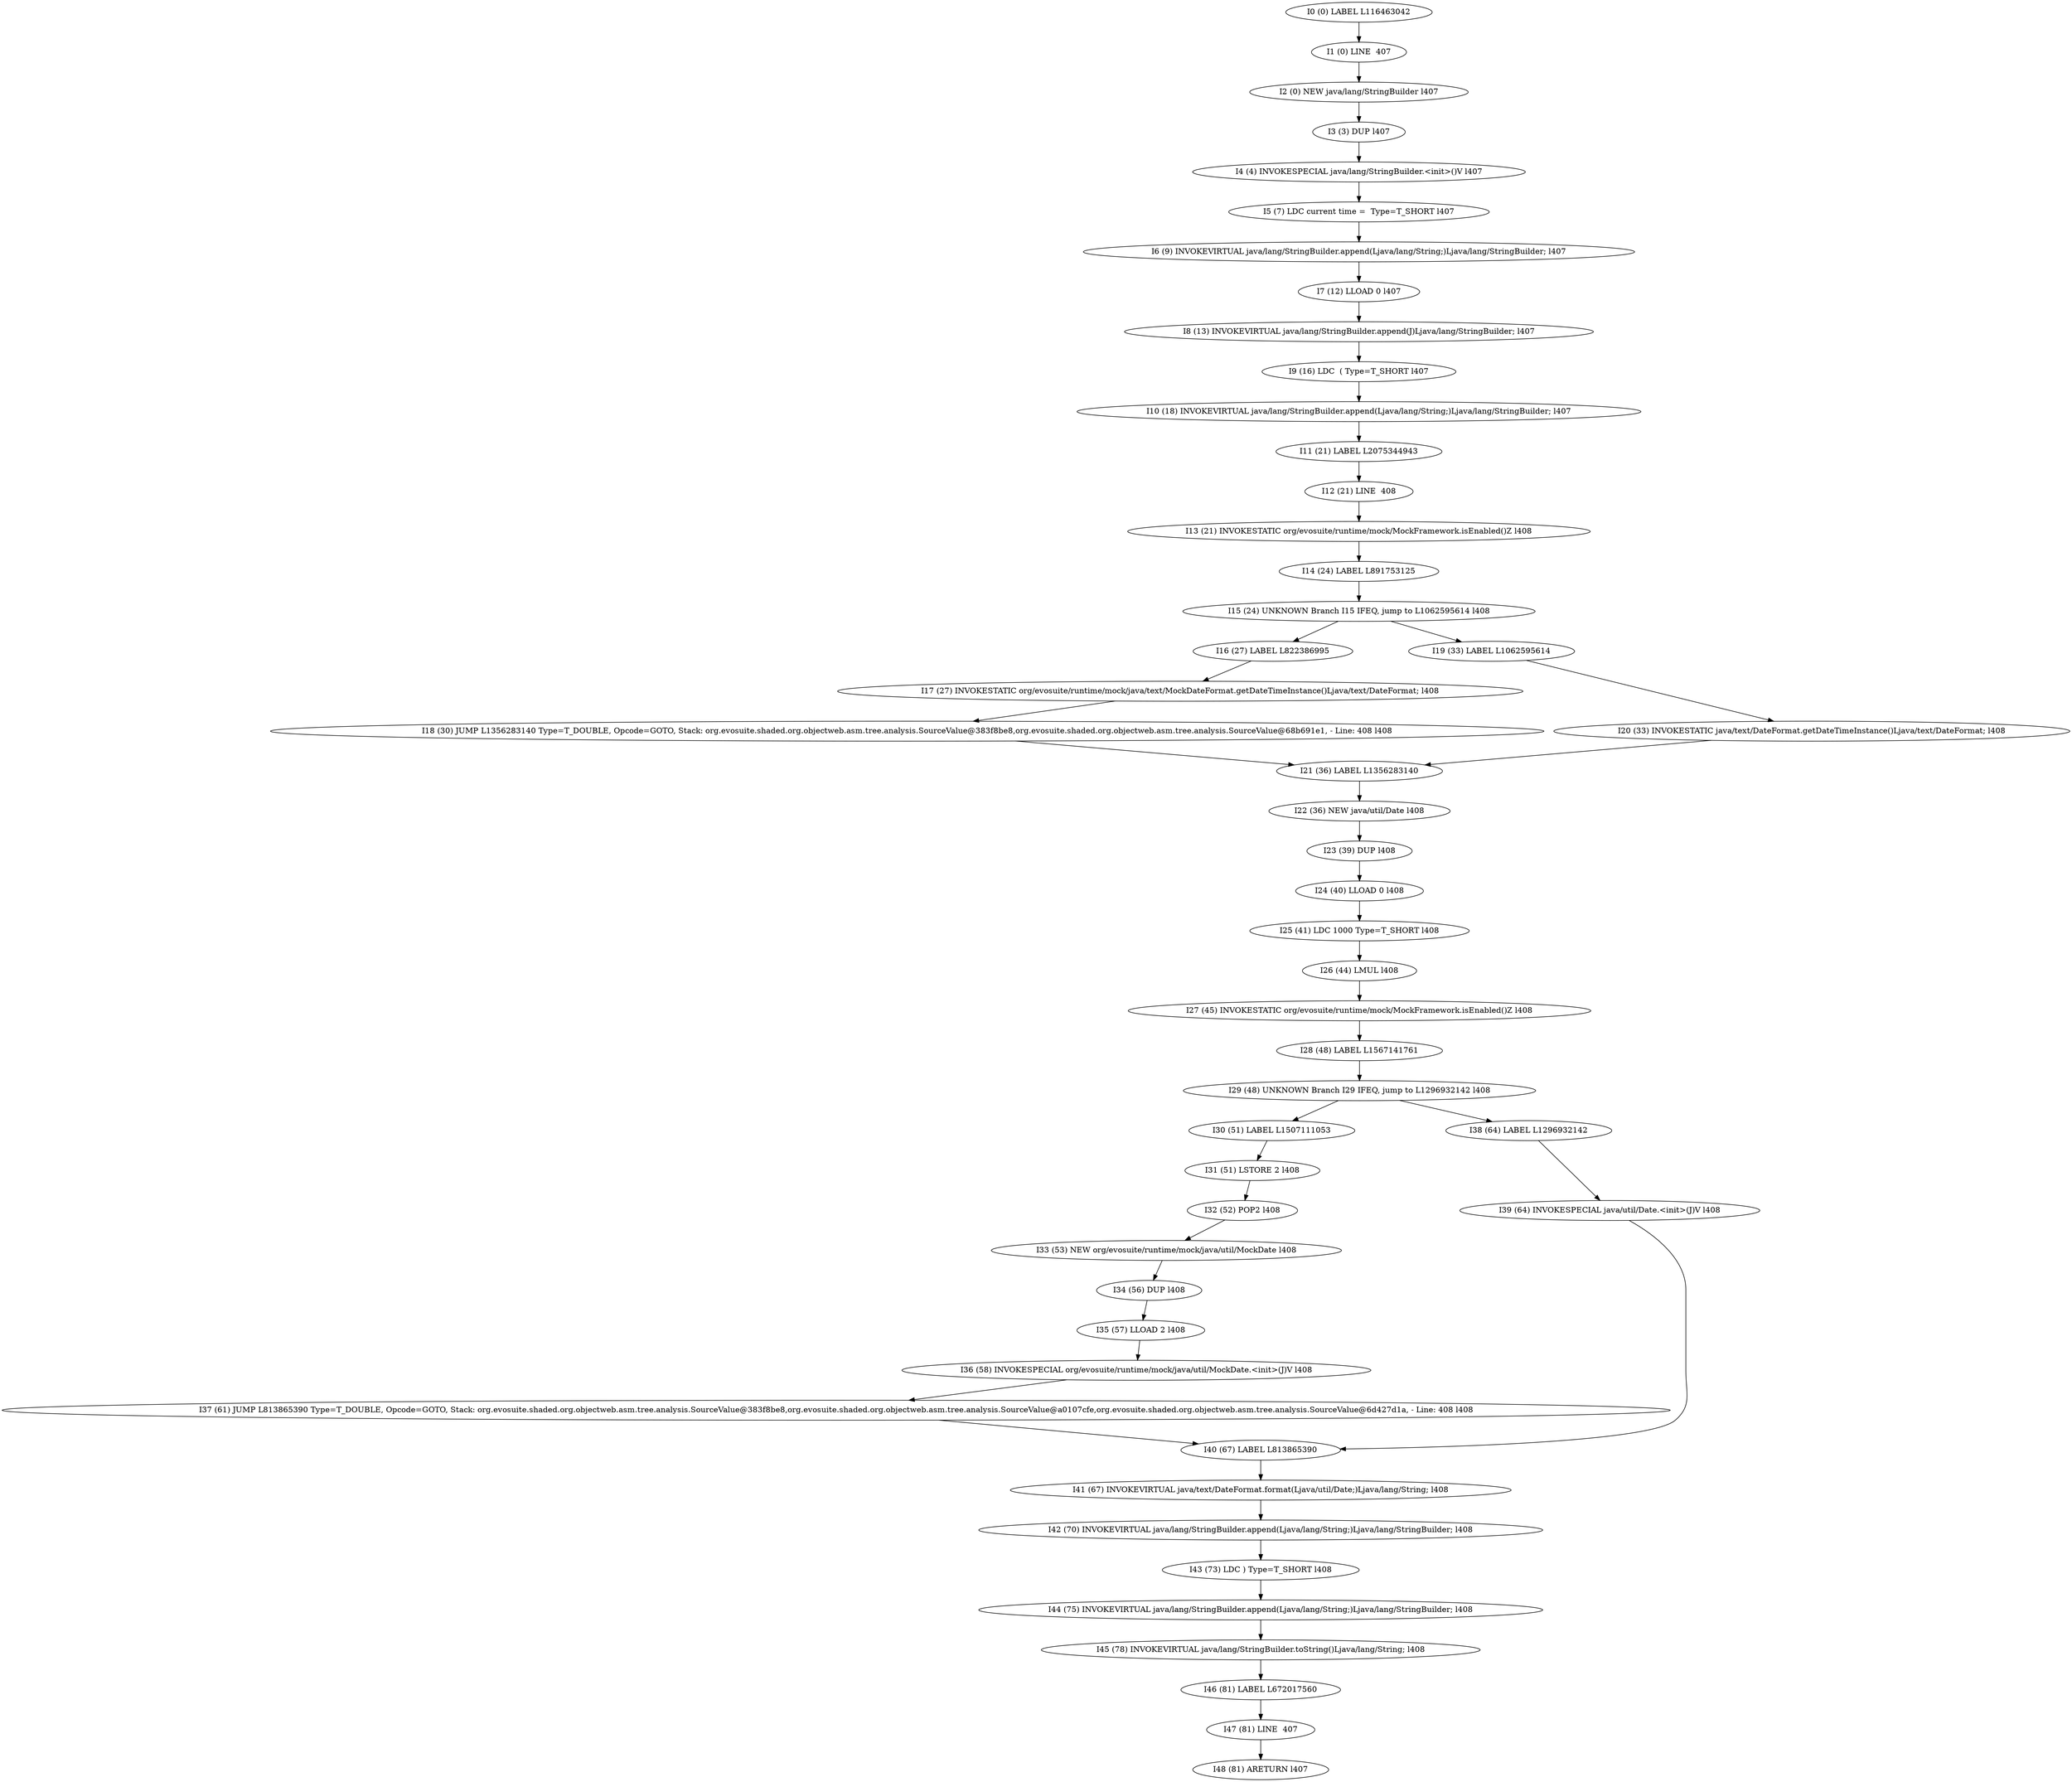 digraph G {
  1 [ label="I0 (0) LABEL L116463042" ];
  2 [ label="I1 (0) LINE  407" ];
  3 [ label="I2 (0) NEW java/lang/StringBuilder l407" ];
  4 [ label="I3 (3) DUP l407" ];
  5 [ label="I4 (4) INVOKESPECIAL java/lang/StringBuilder.<init>()V l407" ];
  6 [ label="I5 (7) LDC current time =  Type=T_SHORT l407" ];
  7 [ label="I6 (9) INVOKEVIRTUAL java/lang/StringBuilder.append(Ljava/lang/String;)Ljava/lang/StringBuilder; l407" ];
  8 [ label="I7 (12) LLOAD 0 l407" ];
  9 [ label="I8 (13) INVOKEVIRTUAL java/lang/StringBuilder.append(J)Ljava/lang/StringBuilder; l407" ];
  10 [ label="I9 (16) LDC  ( Type=T_SHORT l407" ];
  11 [ label="I10 (18) INVOKEVIRTUAL java/lang/StringBuilder.append(Ljava/lang/String;)Ljava/lang/StringBuilder; l407" ];
  12 [ label="I11 (21) LABEL L2075344943" ];
  13 [ label="I12 (21) LINE  408" ];
  14 [ label="I13 (21) INVOKESTATIC org/evosuite/runtime/mock/MockFramework.isEnabled()Z l408" ];
  15 [ label="I14 (24) LABEL L891753125" ];
  16 [ label="I15 (24) UNKNOWN Branch I15 IFEQ, jump to L1062595614 l408" ];
  17 [ label="I16 (27) LABEL L822386995" ];
  18 [ label="I17 (27) INVOKESTATIC org/evosuite/runtime/mock/java/text/MockDateFormat.getDateTimeInstance()Ljava/text/DateFormat; l408" ];
  19 [ label="I18 (30) JUMP L1356283140 Type=T_DOUBLE, Opcode=GOTO, Stack: org.evosuite.shaded.org.objectweb.asm.tree.analysis.SourceValue@383f8be8,org.evosuite.shaded.org.objectweb.asm.tree.analysis.SourceValue@68b691e1, - Line: 408 l408" ];
  20 [ label="I19 (33) LABEL L1062595614" ];
  21 [ label="I20 (33) INVOKESTATIC java/text/DateFormat.getDateTimeInstance()Ljava/text/DateFormat; l408" ];
  22 [ label="I21 (36) LABEL L1356283140" ];
  23 [ label="I22 (36) NEW java/util/Date l408" ];
  24 [ label="I23 (39) DUP l408" ];
  25 [ label="I24 (40) LLOAD 0 l408" ];
  26 [ label="I25 (41) LDC 1000 Type=T_SHORT l408" ];
  27 [ label="I26 (44) LMUL l408" ];
  28 [ label="I27 (45) INVOKESTATIC org/evosuite/runtime/mock/MockFramework.isEnabled()Z l408" ];
  29 [ label="I28 (48) LABEL L1567141761" ];
  30 [ label="I29 (48) UNKNOWN Branch I29 IFEQ, jump to L1296932142 l408" ];
  31 [ label="I30 (51) LABEL L1507111053" ];
  32 [ label="I31 (51) LSTORE 2 l408" ];
  33 [ label="I32 (52) POP2 l408" ];
  34 [ label="I33 (53) NEW org/evosuite/runtime/mock/java/util/MockDate l408" ];
  35 [ label="I34 (56) DUP l408" ];
  36 [ label="I35 (57) LLOAD 2 l408" ];
  37 [ label="I36 (58) INVOKESPECIAL org/evosuite/runtime/mock/java/util/MockDate.<init>(J)V l408" ];
  38 [ label="I37 (61) JUMP L813865390 Type=T_DOUBLE, Opcode=GOTO, Stack: org.evosuite.shaded.org.objectweb.asm.tree.analysis.SourceValue@383f8be8,org.evosuite.shaded.org.objectweb.asm.tree.analysis.SourceValue@a0107cfe,org.evosuite.shaded.org.objectweb.asm.tree.analysis.SourceValue@6d427d1a, - Line: 408 l408" ];
  39 [ label="I38 (64) LABEL L1296932142" ];
  40 [ label="I39 (64) INVOKESPECIAL java/util/Date.<init>(J)V l408" ];
  41 [ label="I40 (67) LABEL L813865390" ];
  42 [ label="I41 (67) INVOKEVIRTUAL java/text/DateFormat.format(Ljava/util/Date;)Ljava/lang/String; l408" ];
  43 [ label="I42 (70) INVOKEVIRTUAL java/lang/StringBuilder.append(Ljava/lang/String;)Ljava/lang/StringBuilder; l408" ];
  44 [ label="I43 (73) LDC ) Type=T_SHORT l408" ];
  45 [ label="I44 (75) INVOKEVIRTUAL java/lang/StringBuilder.append(Ljava/lang/String;)Ljava/lang/StringBuilder; l408" ];
  46 [ label="I45 (78) INVOKEVIRTUAL java/lang/StringBuilder.toString()Ljava/lang/String; l408" ];
  47 [ label="I46 (81) LABEL L672017560" ];
  48 [ label="I47 (81) LINE  407" ];
  49 [ label="I48 (81) ARETURN l407" ];
  1 -> 2 [ label="" ];
  2 -> 3 [ label="" ];
  3 -> 4 [ label="" ];
  4 -> 5 [ label="" ];
  5 -> 6 [ label="" ];
  6 -> 7 [ label="" ];
  7 -> 8 [ label="" ];
  8 -> 9 [ label="" ];
  9 -> 10 [ label="" ];
  10 -> 11 [ label="" ];
  11 -> 12 [ label="" ];
  12 -> 13 [ label="" ];
  13 -> 14 [ label="" ];
  14 -> 15 [ label="" ];
  15 -> 16 [ label="" ];
  16 -> 17 [ label="" ];
  16 -> 20 [ label="" ];
  20 -> 21 [ label="" ];
  21 -> 22 [ label="" ];
  22 -> 23 [ label="" ];
  23 -> 24 [ label="" ];
  24 -> 25 [ label="" ];
  25 -> 26 [ label="" ];
  26 -> 27 [ label="" ];
  27 -> 28 [ label="" ];
  28 -> 29 [ label="" ];
  29 -> 30 [ label="" ];
  30 -> 31 [ label="" ];
  30 -> 39 [ label="" ];
  39 -> 40 [ label="" ];
  40 -> 41 [ label="" ];
  41 -> 42 [ label="" ];
  42 -> 43 [ label="" ];
  43 -> 44 [ label="" ];
  44 -> 45 [ label="" ];
  45 -> 46 [ label="" ];
  46 -> 47 [ label="" ];
  47 -> 48 [ label="" ];
  48 -> 49 [ label="" ];
  31 -> 32 [ label="" ];
  32 -> 33 [ label="" ];
  33 -> 34 [ label="" ];
  34 -> 35 [ label="" ];
  35 -> 36 [ label="" ];
  36 -> 37 [ label="" ];
  37 -> 38 [ label="" ];
  38 -> 41 [ label="" ];
  17 -> 18 [ label="" ];
  18 -> 19 [ label="" ];
  19 -> 22 [ label="" ];
}
